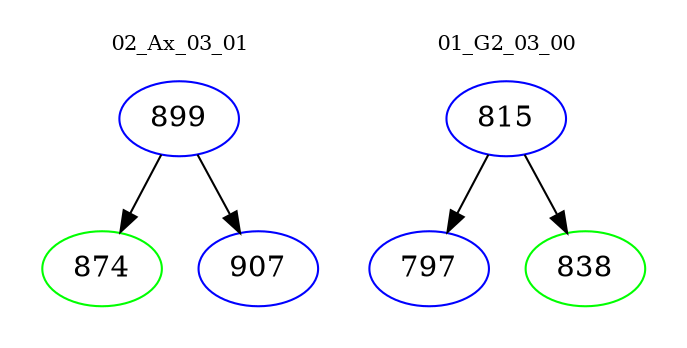 digraph{
subgraph cluster_0 {
color = white
label = "02_Ax_03_01";
fontsize=10;
T0_899 [label="899", color="blue"]
T0_899 -> T0_874 [color="black"]
T0_874 [label="874", color="green"]
T0_899 -> T0_907 [color="black"]
T0_907 [label="907", color="blue"]
}
subgraph cluster_1 {
color = white
label = "01_G2_03_00";
fontsize=10;
T1_815 [label="815", color="blue"]
T1_815 -> T1_797 [color="black"]
T1_797 [label="797", color="blue"]
T1_815 -> T1_838 [color="black"]
T1_838 [label="838", color="green"]
}
}
